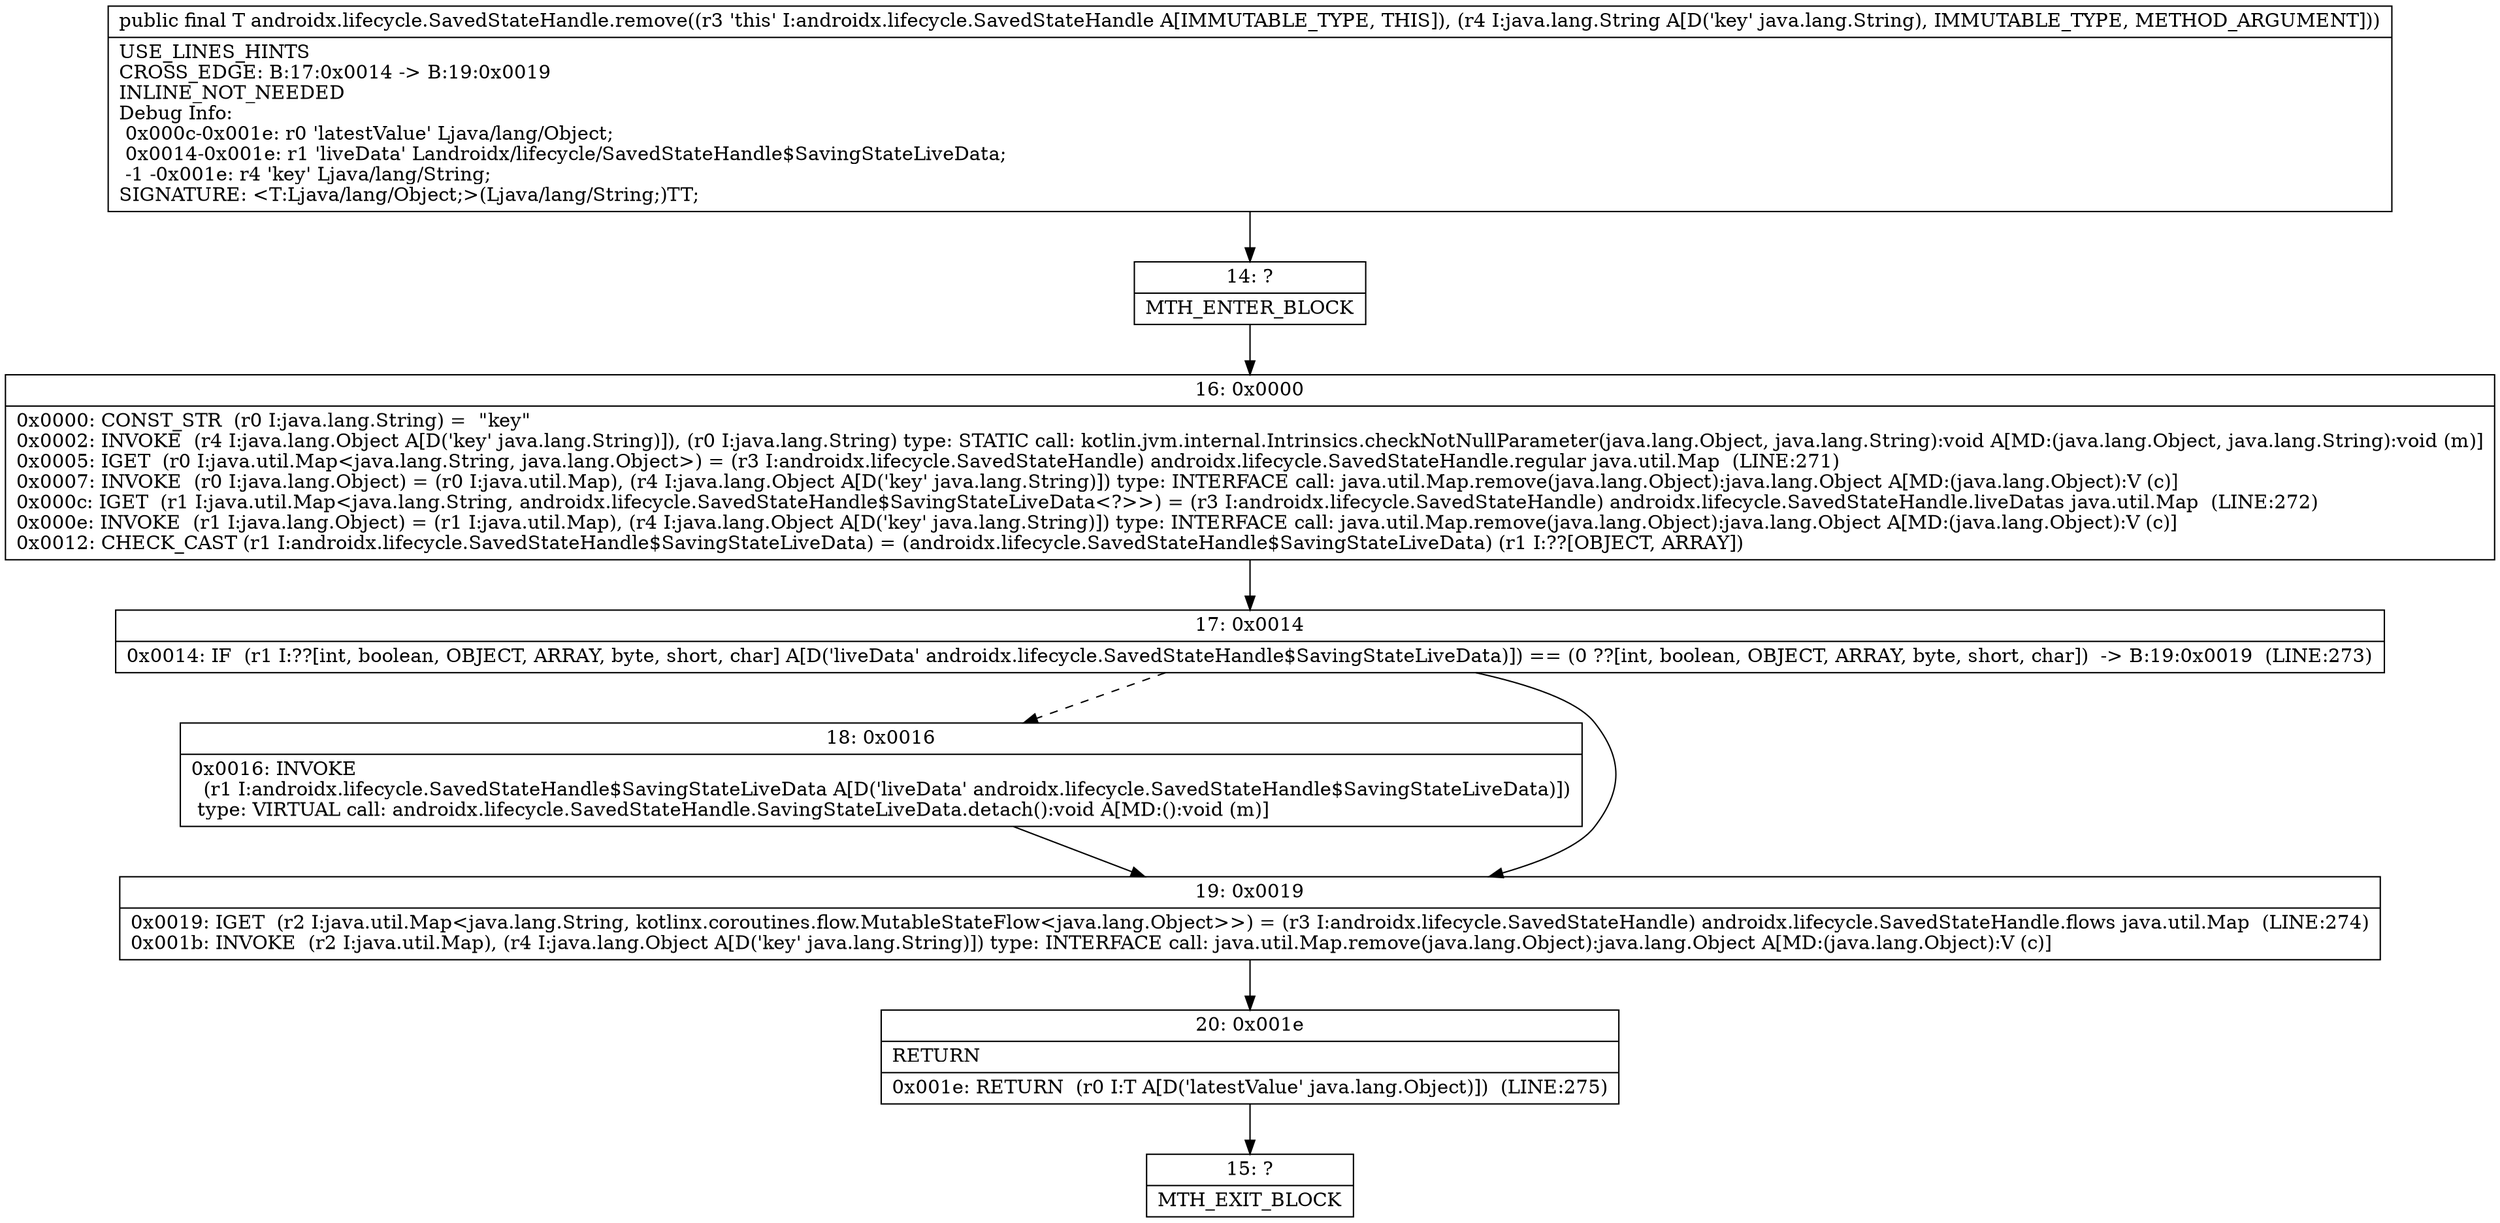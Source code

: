 digraph "CFG forandroidx.lifecycle.SavedStateHandle.remove(Ljava\/lang\/String;)Ljava\/lang\/Object;" {
Node_14 [shape=record,label="{14\:\ ?|MTH_ENTER_BLOCK\l}"];
Node_16 [shape=record,label="{16\:\ 0x0000|0x0000: CONST_STR  (r0 I:java.lang.String) =  \"key\" \l0x0002: INVOKE  (r4 I:java.lang.Object A[D('key' java.lang.String)]), (r0 I:java.lang.String) type: STATIC call: kotlin.jvm.internal.Intrinsics.checkNotNullParameter(java.lang.Object, java.lang.String):void A[MD:(java.lang.Object, java.lang.String):void (m)]\l0x0005: IGET  (r0 I:java.util.Map\<java.lang.String, java.lang.Object\>) = (r3 I:androidx.lifecycle.SavedStateHandle) androidx.lifecycle.SavedStateHandle.regular java.util.Map  (LINE:271)\l0x0007: INVOKE  (r0 I:java.lang.Object) = (r0 I:java.util.Map), (r4 I:java.lang.Object A[D('key' java.lang.String)]) type: INTERFACE call: java.util.Map.remove(java.lang.Object):java.lang.Object A[MD:(java.lang.Object):V (c)]\l0x000c: IGET  (r1 I:java.util.Map\<java.lang.String, androidx.lifecycle.SavedStateHandle$SavingStateLiveData\<?\>\>) = (r3 I:androidx.lifecycle.SavedStateHandle) androidx.lifecycle.SavedStateHandle.liveDatas java.util.Map  (LINE:272)\l0x000e: INVOKE  (r1 I:java.lang.Object) = (r1 I:java.util.Map), (r4 I:java.lang.Object A[D('key' java.lang.String)]) type: INTERFACE call: java.util.Map.remove(java.lang.Object):java.lang.Object A[MD:(java.lang.Object):V (c)]\l0x0012: CHECK_CAST (r1 I:androidx.lifecycle.SavedStateHandle$SavingStateLiveData) = (androidx.lifecycle.SavedStateHandle$SavingStateLiveData) (r1 I:??[OBJECT, ARRAY]) \l}"];
Node_17 [shape=record,label="{17\:\ 0x0014|0x0014: IF  (r1 I:??[int, boolean, OBJECT, ARRAY, byte, short, char] A[D('liveData' androidx.lifecycle.SavedStateHandle$SavingStateLiveData)]) == (0 ??[int, boolean, OBJECT, ARRAY, byte, short, char])  \-\> B:19:0x0019  (LINE:273)\l}"];
Node_18 [shape=record,label="{18\:\ 0x0016|0x0016: INVOKE  \l  (r1 I:androidx.lifecycle.SavedStateHandle$SavingStateLiveData A[D('liveData' androidx.lifecycle.SavedStateHandle$SavingStateLiveData)])\l type: VIRTUAL call: androidx.lifecycle.SavedStateHandle.SavingStateLiveData.detach():void A[MD:():void (m)]\l}"];
Node_19 [shape=record,label="{19\:\ 0x0019|0x0019: IGET  (r2 I:java.util.Map\<java.lang.String, kotlinx.coroutines.flow.MutableStateFlow\<java.lang.Object\>\>) = (r3 I:androidx.lifecycle.SavedStateHandle) androidx.lifecycle.SavedStateHandle.flows java.util.Map  (LINE:274)\l0x001b: INVOKE  (r2 I:java.util.Map), (r4 I:java.lang.Object A[D('key' java.lang.String)]) type: INTERFACE call: java.util.Map.remove(java.lang.Object):java.lang.Object A[MD:(java.lang.Object):V (c)]\l}"];
Node_20 [shape=record,label="{20\:\ 0x001e|RETURN\l|0x001e: RETURN  (r0 I:T A[D('latestValue' java.lang.Object)])  (LINE:275)\l}"];
Node_15 [shape=record,label="{15\:\ ?|MTH_EXIT_BLOCK\l}"];
MethodNode[shape=record,label="{public final T androidx.lifecycle.SavedStateHandle.remove((r3 'this' I:androidx.lifecycle.SavedStateHandle A[IMMUTABLE_TYPE, THIS]), (r4 I:java.lang.String A[D('key' java.lang.String), IMMUTABLE_TYPE, METHOD_ARGUMENT]))  | USE_LINES_HINTS\lCROSS_EDGE: B:17:0x0014 \-\> B:19:0x0019\lINLINE_NOT_NEEDED\lDebug Info:\l  0x000c\-0x001e: r0 'latestValue' Ljava\/lang\/Object;\l  0x0014\-0x001e: r1 'liveData' Landroidx\/lifecycle\/SavedStateHandle$SavingStateLiveData;\l  \-1 \-0x001e: r4 'key' Ljava\/lang\/String;\lSIGNATURE: \<T:Ljava\/lang\/Object;\>(Ljava\/lang\/String;)TT;\l}"];
MethodNode -> Node_14;Node_14 -> Node_16;
Node_16 -> Node_17;
Node_17 -> Node_18[style=dashed];
Node_17 -> Node_19;
Node_18 -> Node_19;
Node_19 -> Node_20;
Node_20 -> Node_15;
}

